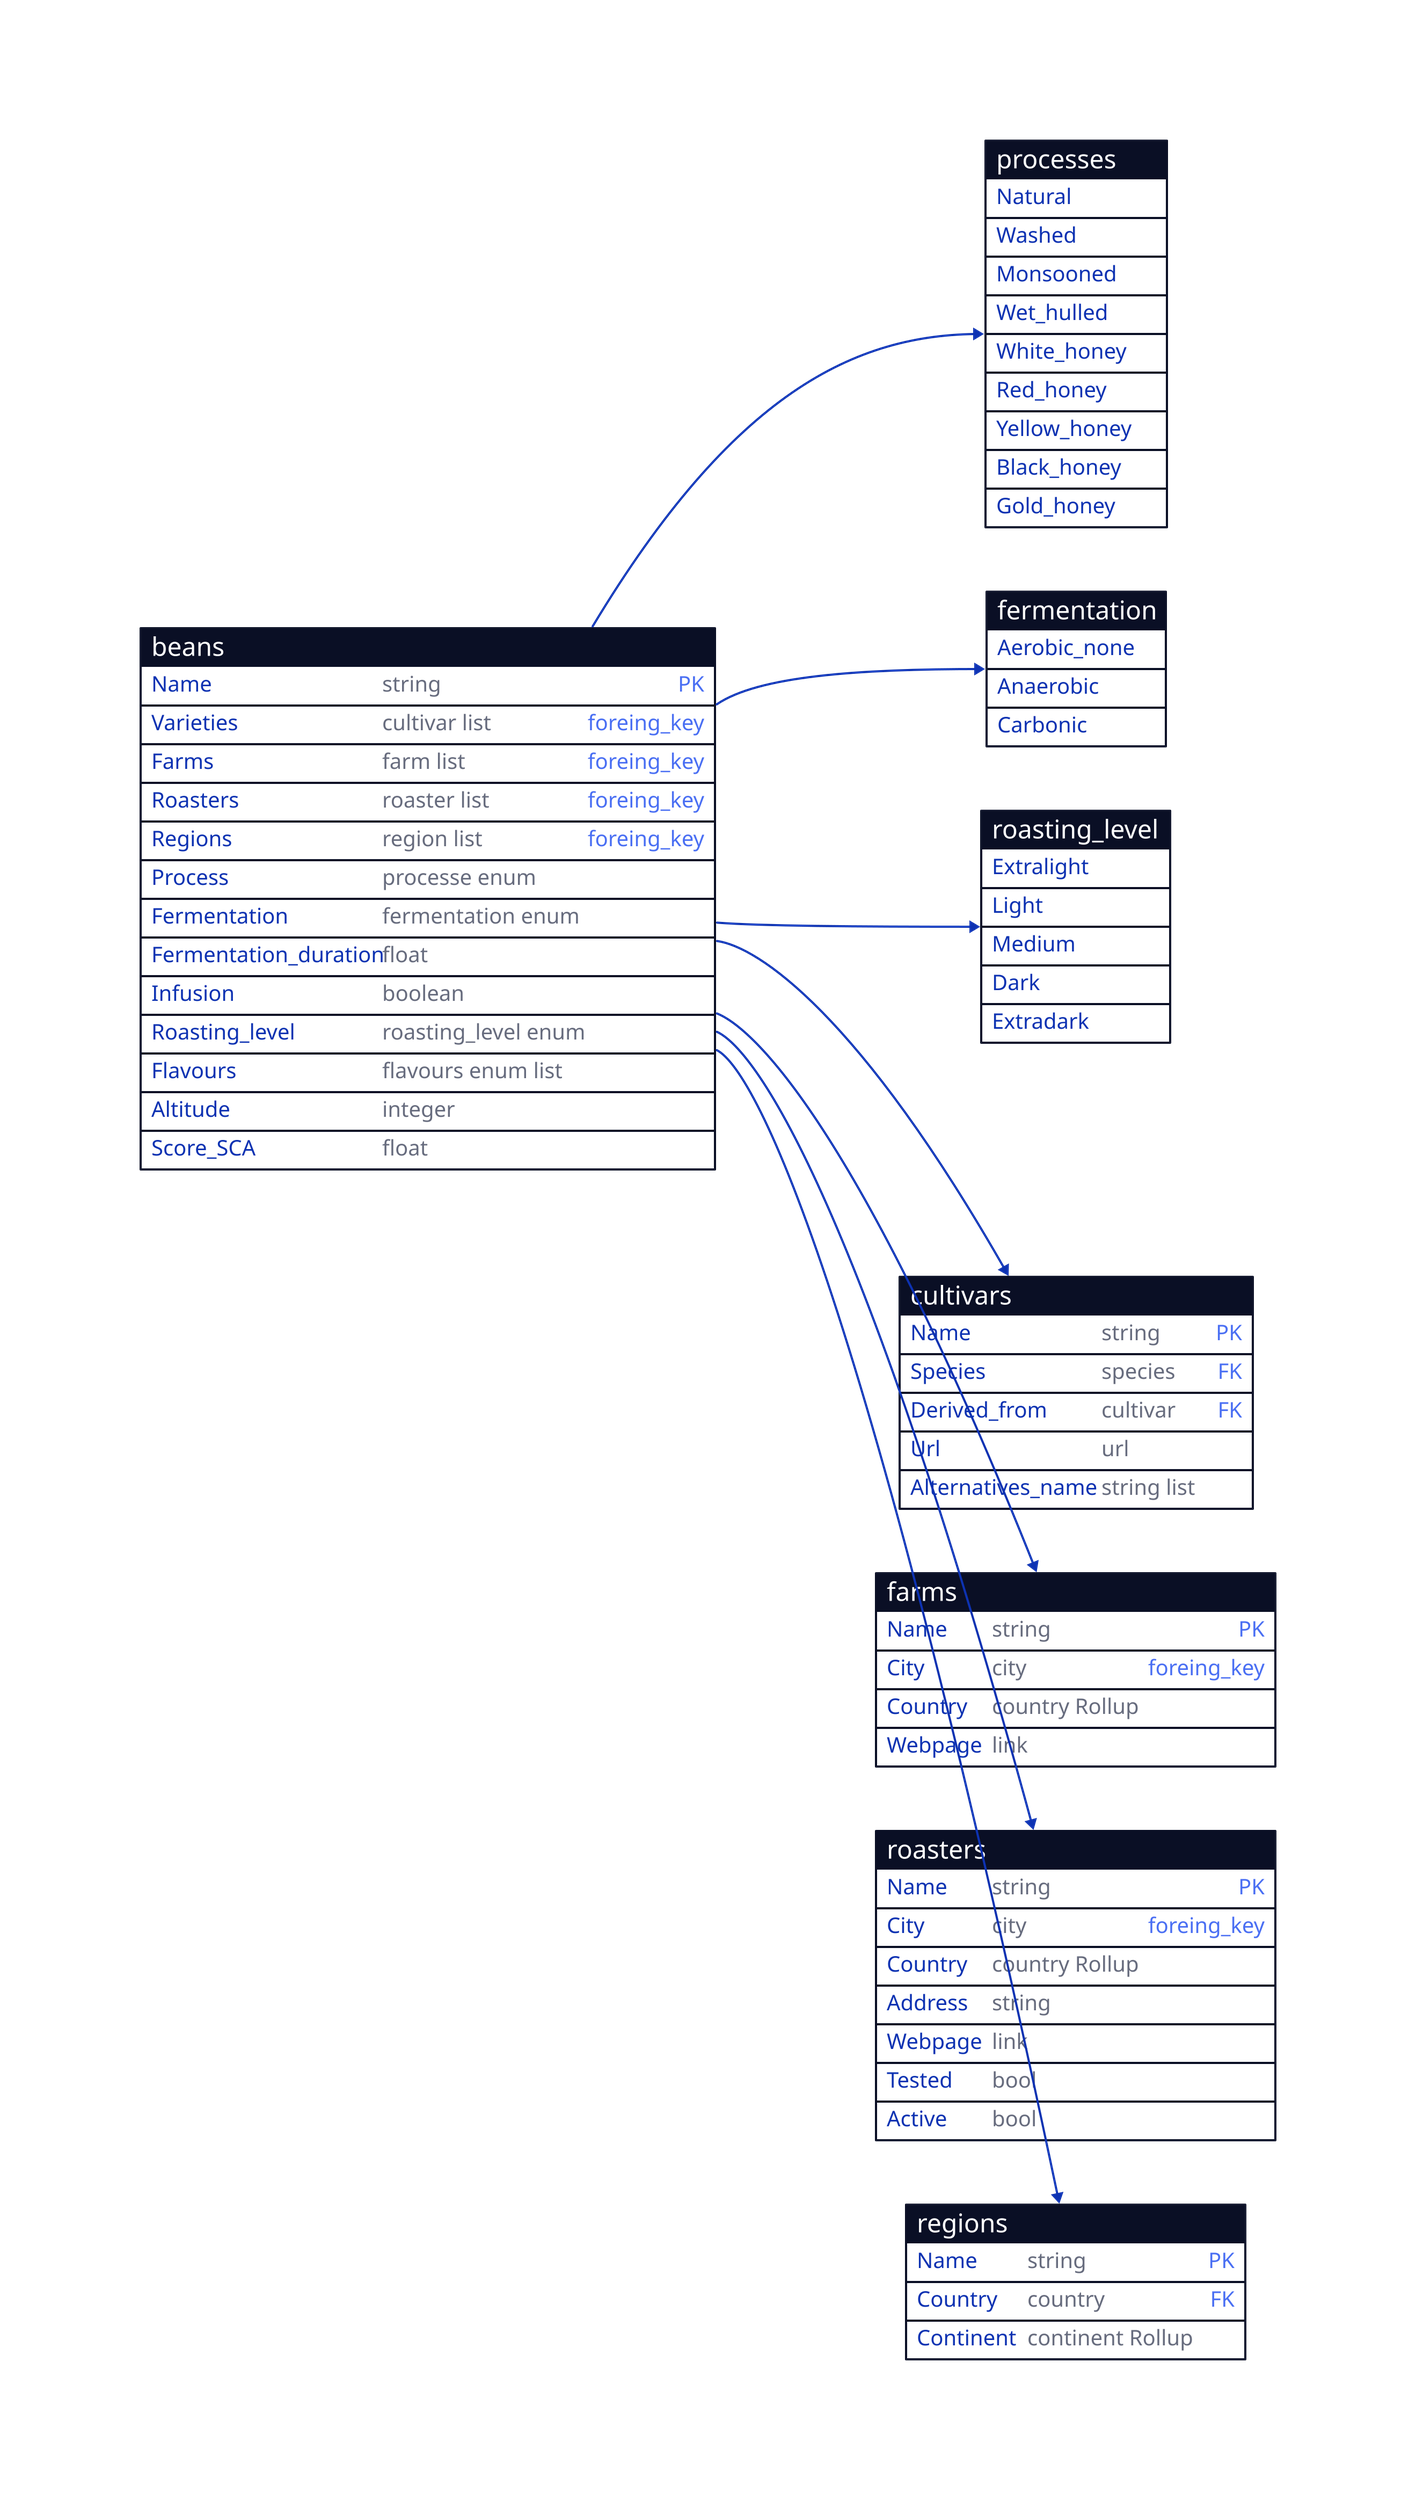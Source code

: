 style.fill: transparent
direction: right;

a:"" {
    style.fill: transparent
    style.stroke: transparent
    beans {
        shape: sql_table
        Name: string {constraint: primary_key}
        Varieties: cultivar list {constraint: foreing_key}
        Farms: farm list {constraint: foreing_key}
        Roasters: roaster list {constraint: foreing_key}
        Regions: region list {constraint: foreing_key}
        Process: processe enum
        Fermentation: fermentation enum
        Fermentation_duration: float
        Infusion: boolean
        Roasting_level: roasting_level enum
        Flavours: flavours enum list
        Altitude: integer
        Score_SCA: float
    }

    processes {
        shape: sql_table
        Natural
        Washed
        Monsooned
        Wet_hulled
        White_honey
        Red_honey
        Yellow_honey
        Black_honey
        Gold_honey
    }

    fermentation {
        shape: sql_table
        Aerobic_none
        Anaerobic
        Carbonic
    }

    roasting_level {
        shape: sql_table
        Extralight
        Light
        Medium
        Dark
        Extradark
    }
}


b:"" {
    style.fill: transparent
    style.stroke: transparent
    cultivars {
        shape: sql_table
        Name: string {constraint: primary_key}
        Species : species {constraint: foreign_key}
        Derived_from : cultivar {constraint: foreign_key}
        Url: url
        Alternatives_name: string list
    }
    
    farms {
        shape: sql_table
        Name: string {constraint: primary_key}
        City: city {constraint: foreing_key}
        Country: country Rollup
        Webpage: link
    }
    roasters {
        shape: sql_table
        Name: string {constraint: primary_key}
        City: city {constraint: foreing_key}
        Country: country Rollup
        Address: string
        Webpage: link
        Tested: bool
        Active: bool
    }
    regions: {
        shape: sql_table
        Name: string {constraint: primary_key}
        Country: country {constraint: foreign_key}
        Continent: continent Rollup
    }
}


a.beans.Roasting_level -> a.roasting_level
a.beans.Process -> a.processes
a.beans.Fermentation -> a.fermentation
a.beans.Varieties -> b.cultivars.Name
a.beans.Farms -> b.farms.Name
a.beans.Roasters -> b.roasters.Name
a.beans.Regions -> b.regions.Name